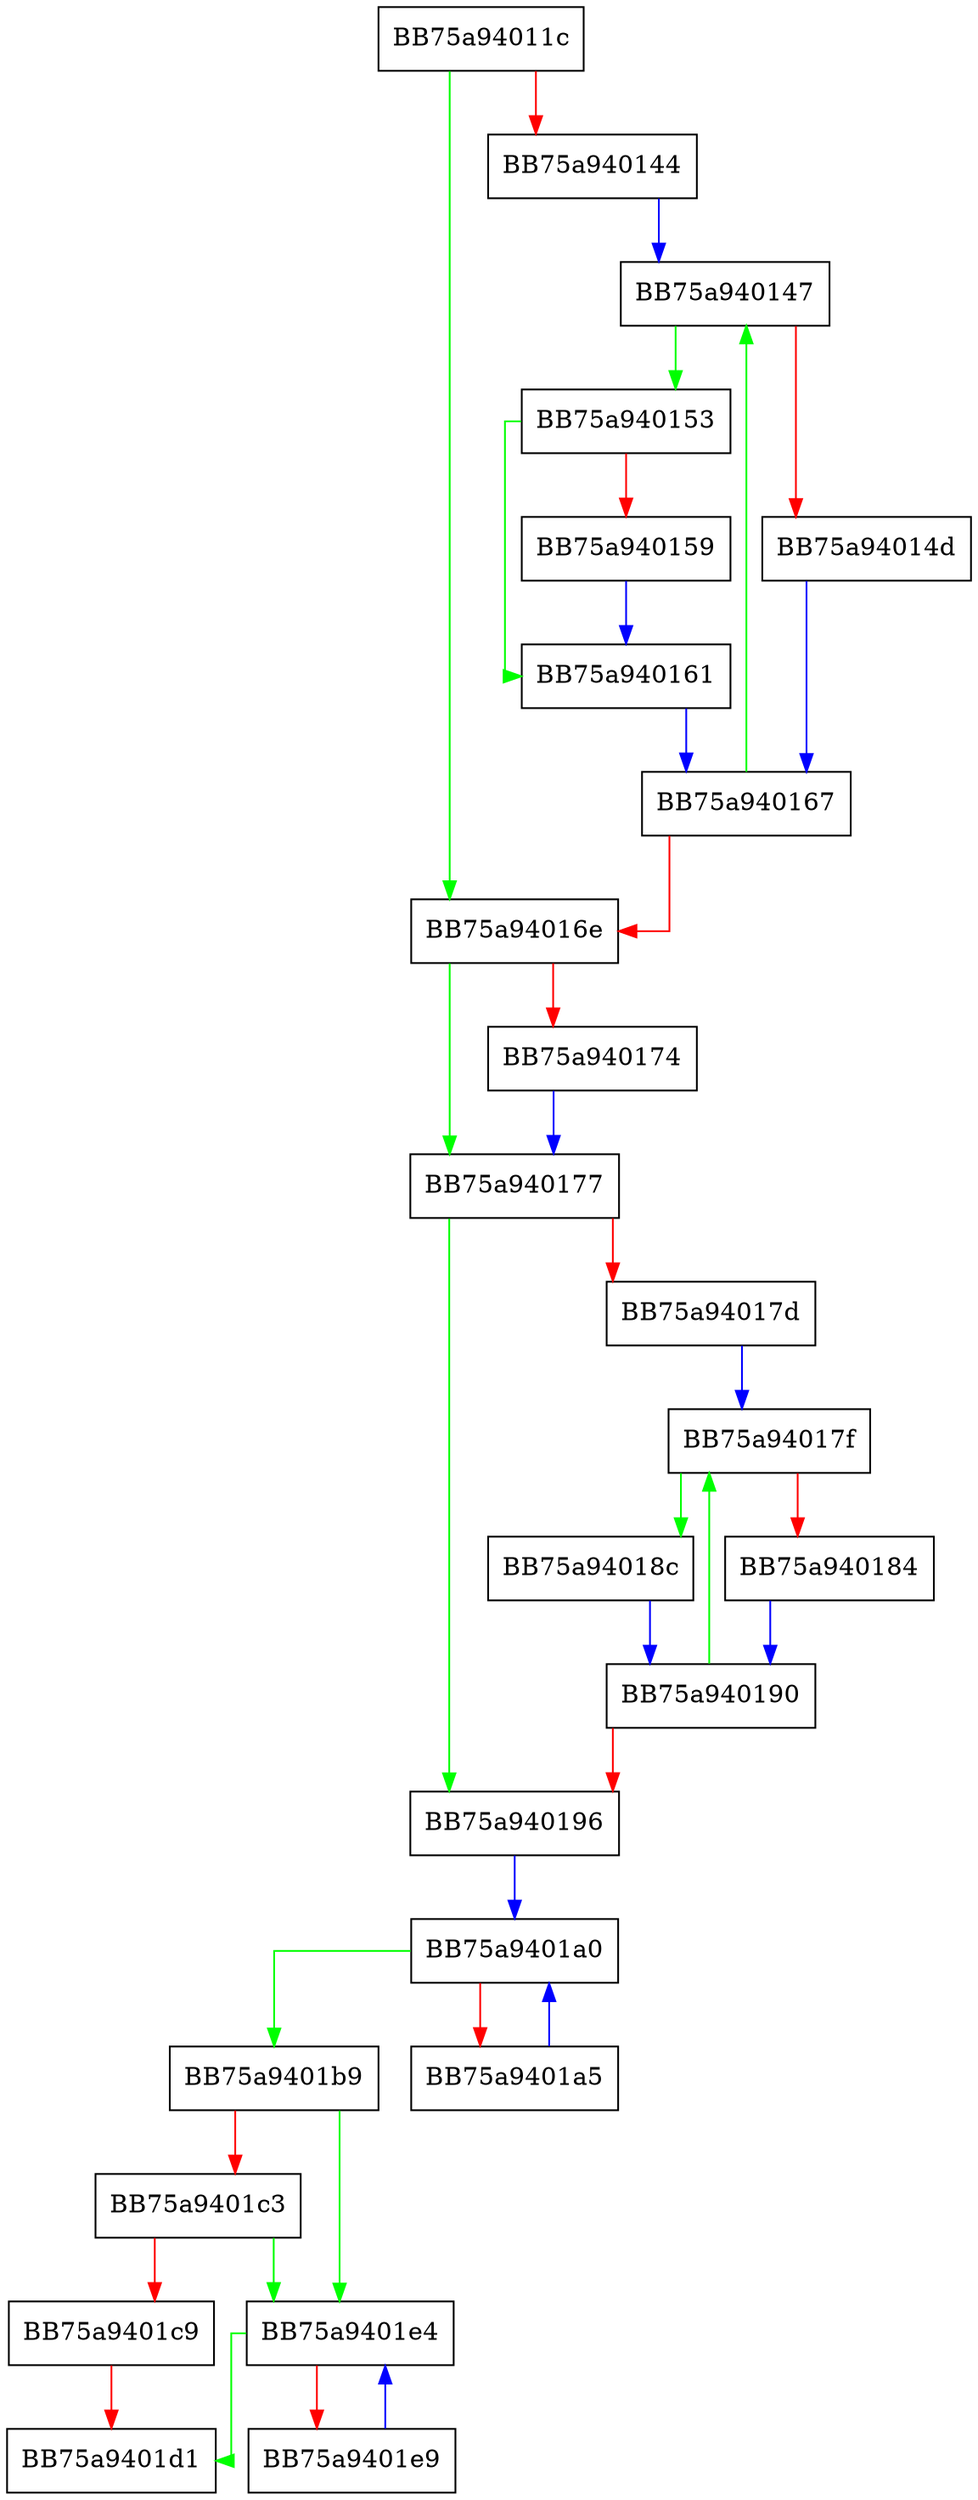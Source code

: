 digraph erase {
  node [shape="box"];
  graph [splines=ortho];
  BB75a94011c -> BB75a94016e [color="green"];
  BB75a94011c -> BB75a940144 [color="red"];
  BB75a940144 -> BB75a940147 [color="blue"];
  BB75a940147 -> BB75a940153 [color="green"];
  BB75a940147 -> BB75a94014d [color="red"];
  BB75a94014d -> BB75a940167 [color="blue"];
  BB75a940153 -> BB75a940161 [color="green"];
  BB75a940153 -> BB75a940159 [color="red"];
  BB75a940159 -> BB75a940161 [color="blue"];
  BB75a940161 -> BB75a940167 [color="blue"];
  BB75a940167 -> BB75a940147 [color="green"];
  BB75a940167 -> BB75a94016e [color="red"];
  BB75a94016e -> BB75a940177 [color="green"];
  BB75a94016e -> BB75a940174 [color="red"];
  BB75a940174 -> BB75a940177 [color="blue"];
  BB75a940177 -> BB75a940196 [color="green"];
  BB75a940177 -> BB75a94017d [color="red"];
  BB75a94017d -> BB75a94017f [color="blue"];
  BB75a94017f -> BB75a94018c [color="green"];
  BB75a94017f -> BB75a940184 [color="red"];
  BB75a940184 -> BB75a940190 [color="blue"];
  BB75a94018c -> BB75a940190 [color="blue"];
  BB75a940190 -> BB75a94017f [color="green"];
  BB75a940190 -> BB75a940196 [color="red"];
  BB75a940196 -> BB75a9401a0 [color="blue"];
  BB75a9401a0 -> BB75a9401b9 [color="green"];
  BB75a9401a0 -> BB75a9401a5 [color="red"];
  BB75a9401a5 -> BB75a9401a0 [color="blue"];
  BB75a9401b9 -> BB75a9401e4 [color="green"];
  BB75a9401b9 -> BB75a9401c3 [color="red"];
  BB75a9401c3 -> BB75a9401e4 [color="green"];
  BB75a9401c3 -> BB75a9401c9 [color="red"];
  BB75a9401c9 -> BB75a9401d1 [color="red"];
  BB75a9401e4 -> BB75a9401d1 [color="green"];
  BB75a9401e4 -> BB75a9401e9 [color="red"];
  BB75a9401e9 -> BB75a9401e4 [color="blue"];
}
